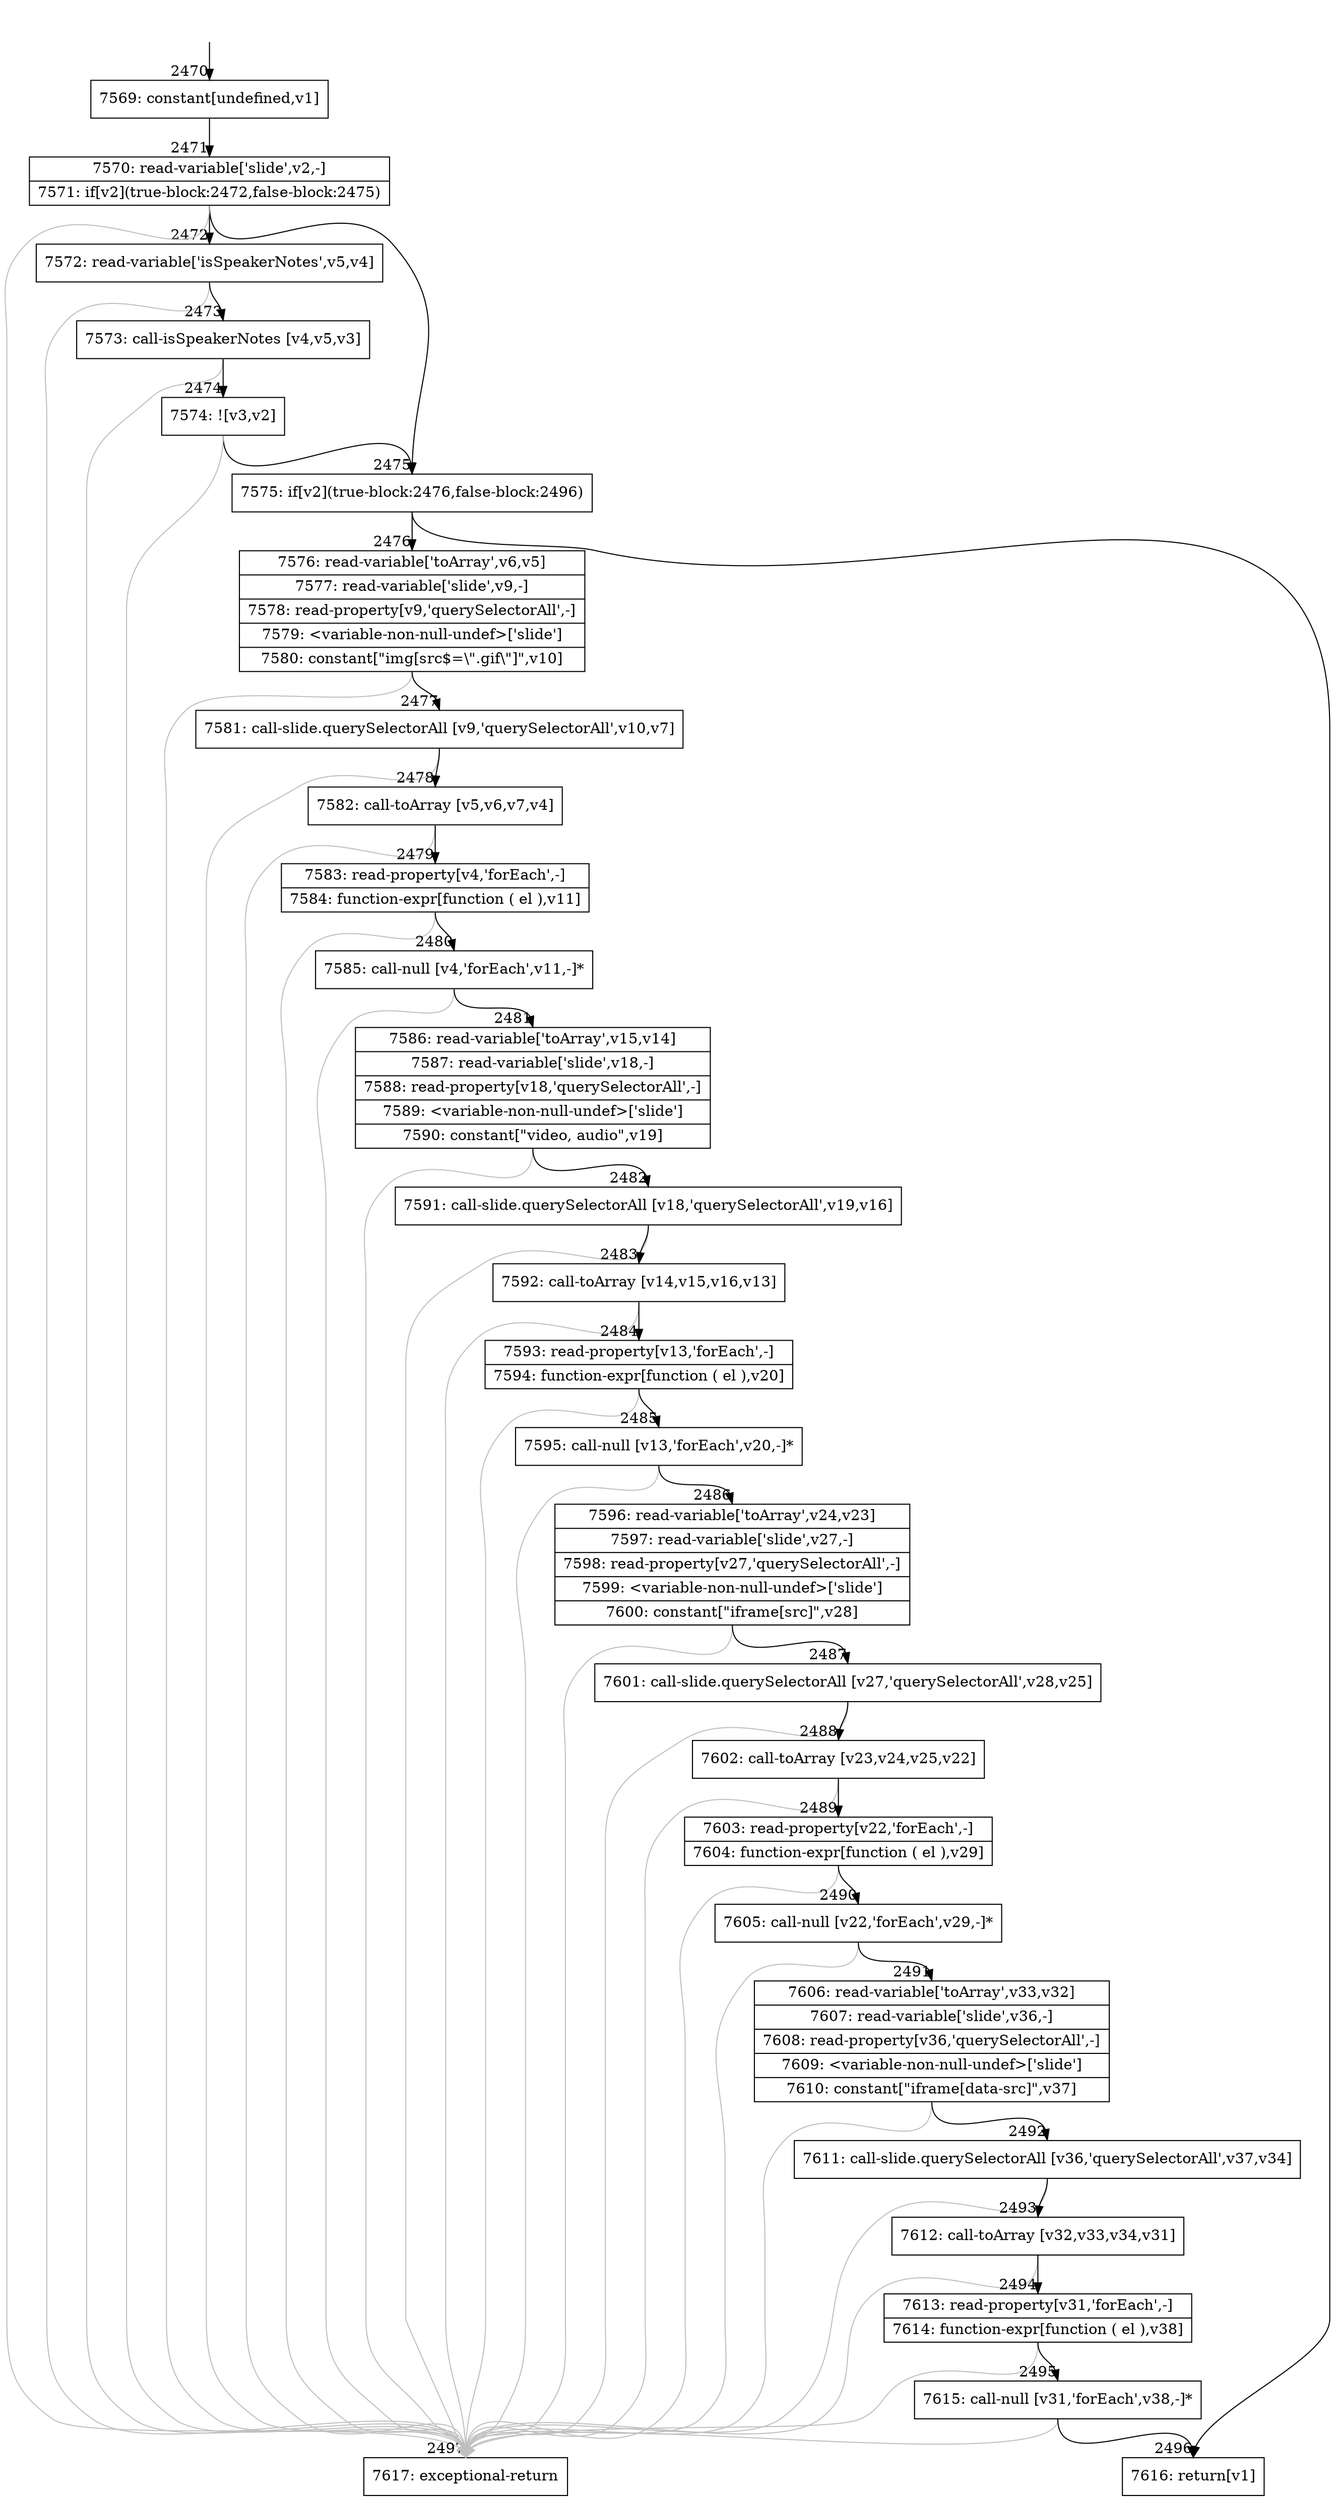 digraph {
rankdir="TD"
BB_entry151[shape=none,label=""];
BB_entry151 -> BB2470 [tailport=s, headport=n, headlabel="    2470"]
BB2470 [shape=record label="{7569: constant[undefined,v1]}" ] 
BB2470 -> BB2471 [tailport=s, headport=n, headlabel="      2471"]
BB2471 [shape=record label="{7570: read-variable['slide',v2,-]|7571: if[v2](true-block:2472,false-block:2475)}" ] 
BB2471 -> BB2475 [tailport=s, headport=n, headlabel="      2475"]
BB2471 -> BB2472 [tailport=s, headport=n, headlabel="      2472"]
BB2471 -> BB2497 [tailport=s, headport=n, color=gray, headlabel="      2497"]
BB2472 [shape=record label="{7572: read-variable['isSpeakerNotes',v5,v4]}" ] 
BB2472 -> BB2473 [tailport=s, headport=n, headlabel="      2473"]
BB2472 -> BB2497 [tailport=s, headport=n, color=gray]
BB2473 [shape=record label="{7573: call-isSpeakerNotes [v4,v5,v3]}" ] 
BB2473 -> BB2474 [tailport=s, headport=n, headlabel="      2474"]
BB2473 -> BB2497 [tailport=s, headport=n, color=gray]
BB2474 [shape=record label="{7574: ![v3,v2]}" ] 
BB2474 -> BB2475 [tailport=s, headport=n]
BB2474 -> BB2497 [tailport=s, headport=n, color=gray]
BB2475 [shape=record label="{7575: if[v2](true-block:2476,false-block:2496)}" ] 
BB2475 -> BB2476 [tailport=s, headport=n, headlabel="      2476"]
BB2475 -> BB2496 [tailport=s, headport=n, headlabel="      2496"]
BB2476 [shape=record label="{7576: read-variable['toArray',v6,v5]|7577: read-variable['slide',v9,-]|7578: read-property[v9,'querySelectorAll',-]|7579: \<variable-non-null-undef\>['slide']|7580: constant[\"img[src$=\\\".gif\\\"]\",v10]}" ] 
BB2476 -> BB2477 [tailport=s, headport=n, headlabel="      2477"]
BB2476 -> BB2497 [tailport=s, headport=n, color=gray]
BB2477 [shape=record label="{7581: call-slide.querySelectorAll [v9,'querySelectorAll',v10,v7]}" ] 
BB2477 -> BB2478 [tailport=s, headport=n, headlabel="      2478"]
BB2477 -> BB2497 [tailport=s, headport=n, color=gray]
BB2478 [shape=record label="{7582: call-toArray [v5,v6,v7,v4]}" ] 
BB2478 -> BB2479 [tailport=s, headport=n, headlabel="      2479"]
BB2478 -> BB2497 [tailport=s, headport=n, color=gray]
BB2479 [shape=record label="{7583: read-property[v4,'forEach',-]|7584: function-expr[function ( el ),v11]}" ] 
BB2479 -> BB2480 [tailport=s, headport=n, headlabel="      2480"]
BB2479 -> BB2497 [tailport=s, headport=n, color=gray]
BB2480 [shape=record label="{7585: call-null [v4,'forEach',v11,-]*}" ] 
BB2480 -> BB2481 [tailport=s, headport=n, headlabel="      2481"]
BB2480 -> BB2497 [tailport=s, headport=n, color=gray]
BB2481 [shape=record label="{7586: read-variable['toArray',v15,v14]|7587: read-variable['slide',v18,-]|7588: read-property[v18,'querySelectorAll',-]|7589: \<variable-non-null-undef\>['slide']|7590: constant[\"video, audio\",v19]}" ] 
BB2481 -> BB2482 [tailport=s, headport=n, headlabel="      2482"]
BB2481 -> BB2497 [tailport=s, headport=n, color=gray]
BB2482 [shape=record label="{7591: call-slide.querySelectorAll [v18,'querySelectorAll',v19,v16]}" ] 
BB2482 -> BB2483 [tailport=s, headport=n, headlabel="      2483"]
BB2482 -> BB2497 [tailport=s, headport=n, color=gray]
BB2483 [shape=record label="{7592: call-toArray [v14,v15,v16,v13]}" ] 
BB2483 -> BB2484 [tailport=s, headport=n, headlabel="      2484"]
BB2483 -> BB2497 [tailport=s, headport=n, color=gray]
BB2484 [shape=record label="{7593: read-property[v13,'forEach',-]|7594: function-expr[function ( el ),v20]}" ] 
BB2484 -> BB2485 [tailport=s, headport=n, headlabel="      2485"]
BB2484 -> BB2497 [tailport=s, headport=n, color=gray]
BB2485 [shape=record label="{7595: call-null [v13,'forEach',v20,-]*}" ] 
BB2485 -> BB2486 [tailport=s, headport=n, headlabel="      2486"]
BB2485 -> BB2497 [tailport=s, headport=n, color=gray]
BB2486 [shape=record label="{7596: read-variable['toArray',v24,v23]|7597: read-variable['slide',v27,-]|7598: read-property[v27,'querySelectorAll',-]|7599: \<variable-non-null-undef\>['slide']|7600: constant[\"iframe[src]\",v28]}" ] 
BB2486 -> BB2487 [tailport=s, headport=n, headlabel="      2487"]
BB2486 -> BB2497 [tailport=s, headport=n, color=gray]
BB2487 [shape=record label="{7601: call-slide.querySelectorAll [v27,'querySelectorAll',v28,v25]}" ] 
BB2487 -> BB2488 [tailport=s, headport=n, headlabel="      2488"]
BB2487 -> BB2497 [tailport=s, headport=n, color=gray]
BB2488 [shape=record label="{7602: call-toArray [v23,v24,v25,v22]}" ] 
BB2488 -> BB2489 [tailport=s, headport=n, headlabel="      2489"]
BB2488 -> BB2497 [tailport=s, headport=n, color=gray]
BB2489 [shape=record label="{7603: read-property[v22,'forEach',-]|7604: function-expr[function ( el ),v29]}" ] 
BB2489 -> BB2490 [tailport=s, headport=n, headlabel="      2490"]
BB2489 -> BB2497 [tailport=s, headport=n, color=gray]
BB2490 [shape=record label="{7605: call-null [v22,'forEach',v29,-]*}" ] 
BB2490 -> BB2491 [tailport=s, headport=n, headlabel="      2491"]
BB2490 -> BB2497 [tailport=s, headport=n, color=gray]
BB2491 [shape=record label="{7606: read-variable['toArray',v33,v32]|7607: read-variable['slide',v36,-]|7608: read-property[v36,'querySelectorAll',-]|7609: \<variable-non-null-undef\>['slide']|7610: constant[\"iframe[data-src]\",v37]}" ] 
BB2491 -> BB2492 [tailport=s, headport=n, headlabel="      2492"]
BB2491 -> BB2497 [tailport=s, headport=n, color=gray]
BB2492 [shape=record label="{7611: call-slide.querySelectorAll [v36,'querySelectorAll',v37,v34]}" ] 
BB2492 -> BB2493 [tailport=s, headport=n, headlabel="      2493"]
BB2492 -> BB2497 [tailport=s, headport=n, color=gray]
BB2493 [shape=record label="{7612: call-toArray [v32,v33,v34,v31]}" ] 
BB2493 -> BB2494 [tailport=s, headport=n, headlabel="      2494"]
BB2493 -> BB2497 [tailport=s, headport=n, color=gray]
BB2494 [shape=record label="{7613: read-property[v31,'forEach',-]|7614: function-expr[function ( el ),v38]}" ] 
BB2494 -> BB2495 [tailport=s, headport=n, headlabel="      2495"]
BB2494 -> BB2497 [tailport=s, headport=n, color=gray]
BB2495 [shape=record label="{7615: call-null [v31,'forEach',v38,-]*}" ] 
BB2495 -> BB2496 [tailport=s, headport=n]
BB2495 -> BB2497 [tailport=s, headport=n, color=gray]
BB2496 [shape=record label="{7616: return[v1]}" ] 
BB2497 [shape=record label="{7617: exceptional-return}" ] 
//#$~ 2924
}
